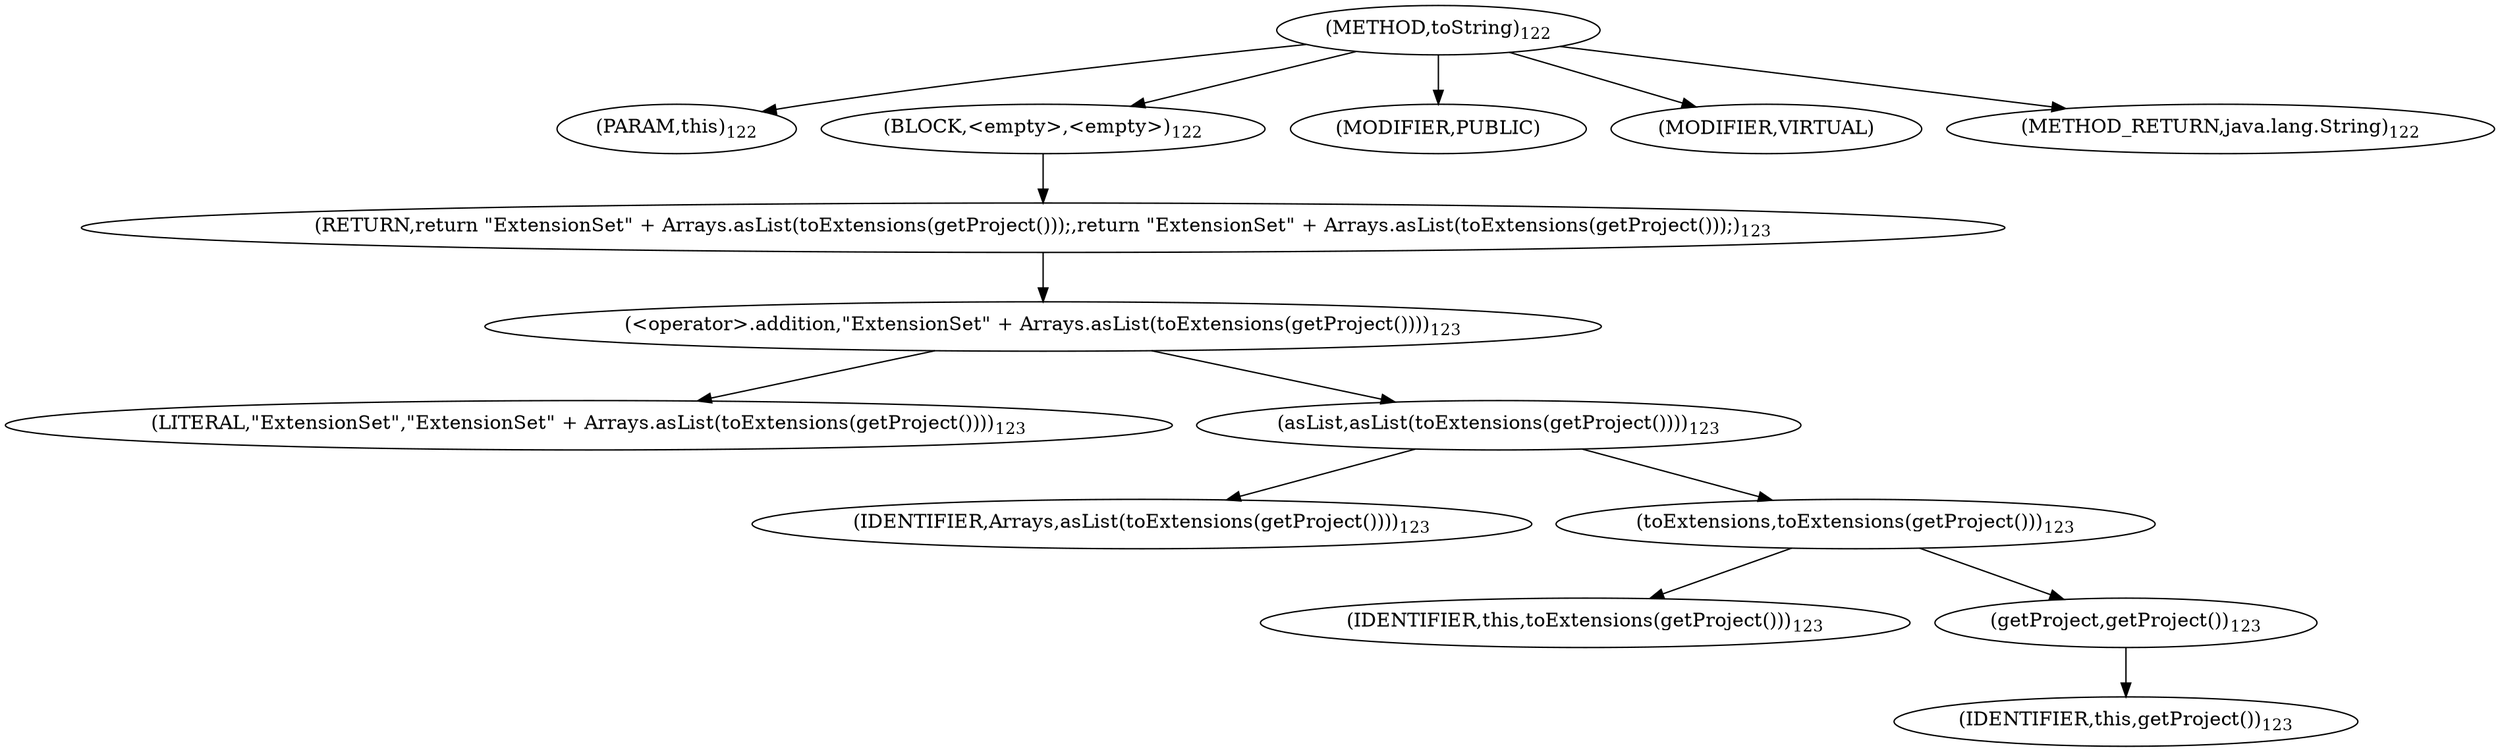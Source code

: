 digraph "toString" {  
"161" [label = <(METHOD,toString)<SUB>122</SUB>> ]
"7" [label = <(PARAM,this)<SUB>122</SUB>> ]
"162" [label = <(BLOCK,&lt;empty&gt;,&lt;empty&gt;)<SUB>122</SUB>> ]
"163" [label = <(RETURN,return &quot;ExtensionSet&quot; + Arrays.asList(toExtensions(getProject()));,return &quot;ExtensionSet&quot; + Arrays.asList(toExtensions(getProject()));)<SUB>123</SUB>> ]
"164" [label = <(&lt;operator&gt;.addition,&quot;ExtensionSet&quot; + Arrays.asList(toExtensions(getProject())))<SUB>123</SUB>> ]
"165" [label = <(LITERAL,&quot;ExtensionSet&quot;,&quot;ExtensionSet&quot; + Arrays.asList(toExtensions(getProject())))<SUB>123</SUB>> ]
"166" [label = <(asList,asList(toExtensions(getProject())))<SUB>123</SUB>> ]
"167" [label = <(IDENTIFIER,Arrays,asList(toExtensions(getProject())))<SUB>123</SUB>> ]
"168" [label = <(toExtensions,toExtensions(getProject()))<SUB>123</SUB>> ]
"8" [label = <(IDENTIFIER,this,toExtensions(getProject()))<SUB>123</SUB>> ]
"169" [label = <(getProject,getProject())<SUB>123</SUB>> ]
"6" [label = <(IDENTIFIER,this,getProject())<SUB>123</SUB>> ]
"170" [label = <(MODIFIER,PUBLIC)> ]
"171" [label = <(MODIFIER,VIRTUAL)> ]
"172" [label = <(METHOD_RETURN,java.lang.String)<SUB>122</SUB>> ]
  "161" -> "7" 
  "161" -> "162" 
  "161" -> "170" 
  "161" -> "171" 
  "161" -> "172" 
  "162" -> "163" 
  "163" -> "164" 
  "164" -> "165" 
  "164" -> "166" 
  "166" -> "167" 
  "166" -> "168" 
  "168" -> "8" 
  "168" -> "169" 
  "169" -> "6" 
}
